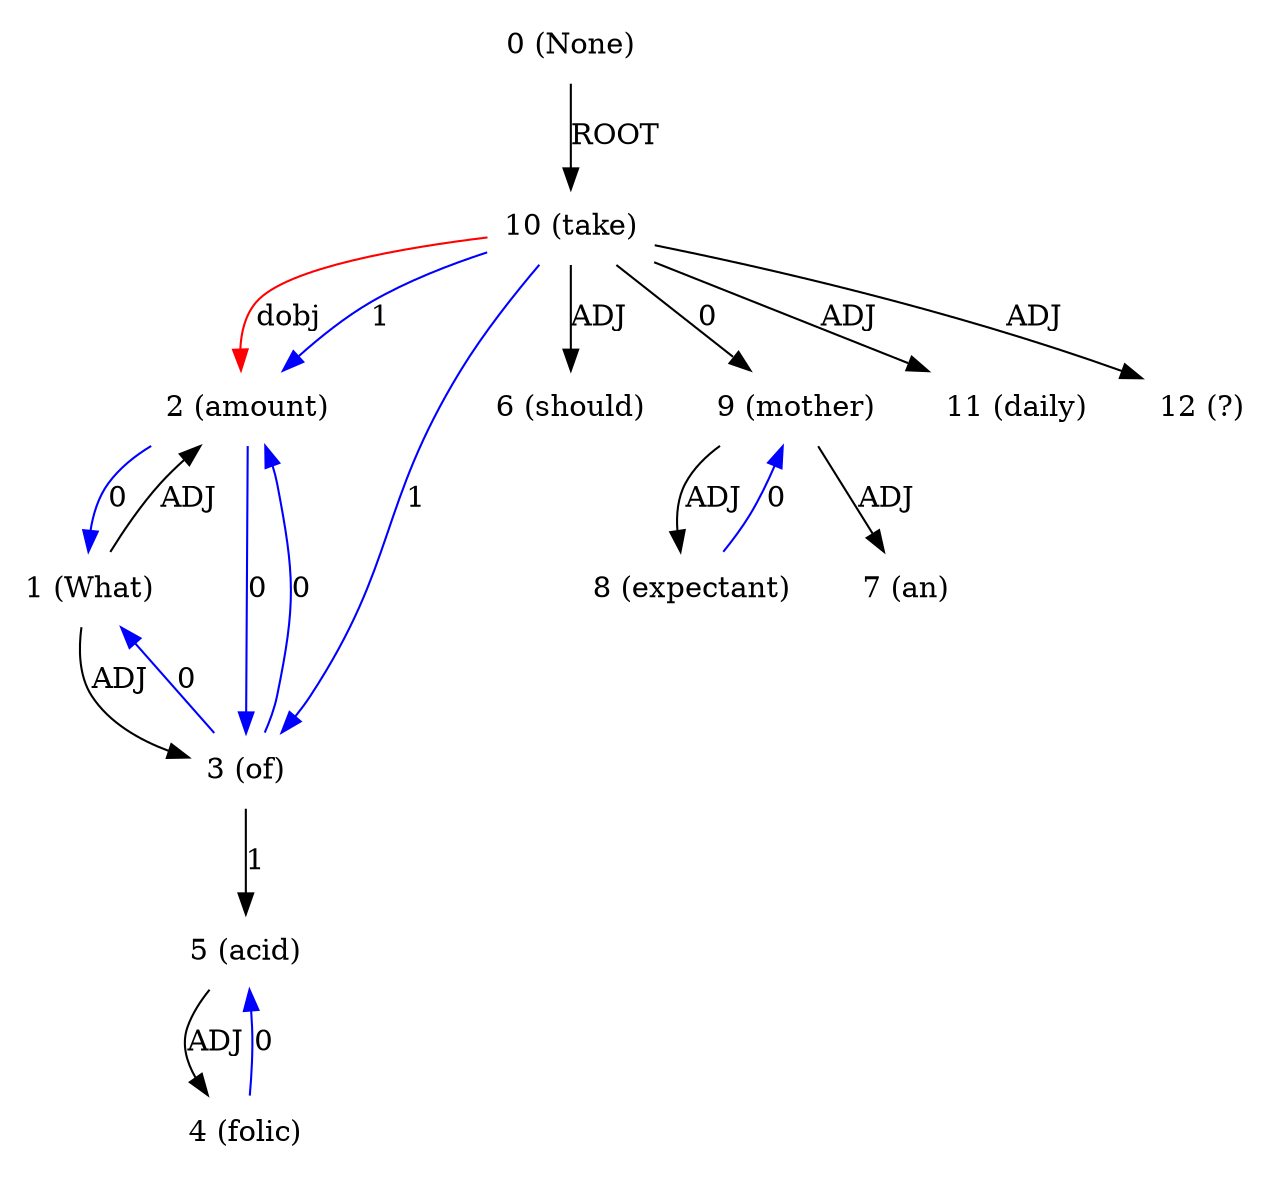 digraph G{
edge [dir=forward]
node [shape=plaintext]

0 [label="0 (None)"]
0 -> 10 [label="ROOT"]
1 [label="1 (What)"]
1 -> 2 [label="ADJ"]
1 -> 3 [label="ADJ"]
2 [label="2 (amount)"]
2 -> 3 [label="0", color="blue"]
2 -> 1 [label="0", color="blue"]
10 -> 2 [label="dobj", color="red"]
3 [label="3 (of)"]
3 -> 5 [label="1"]
3 -> 2 [label="0", color="blue"]
3 -> 1 [label="0", color="blue"]
4 [label="4 (folic)"]
4 -> 5 [label="0", color="blue"]
5 [label="5 (acid)"]
5 -> 4 [label="ADJ"]
6 [label="6 (should)"]
7 [label="7 (an)"]
8 [label="8 (expectant)"]
8 -> 9 [label="0", color="blue"]
9 [label="9 (mother)"]
9 -> 7 [label="ADJ"]
9 -> 8 [label="ADJ"]
10 [label="10 (take)"]
10 -> 2 [label="1", color="blue"]
10 -> 3 [label="1", color="blue"]
10 -> 9 [label="0"]
10 -> 6 [label="ADJ"]
10 -> 11 [label="ADJ"]
10 -> 12 [label="ADJ"]
11 [label="11 (daily)"]
12 [label="12 (?)"]
}
